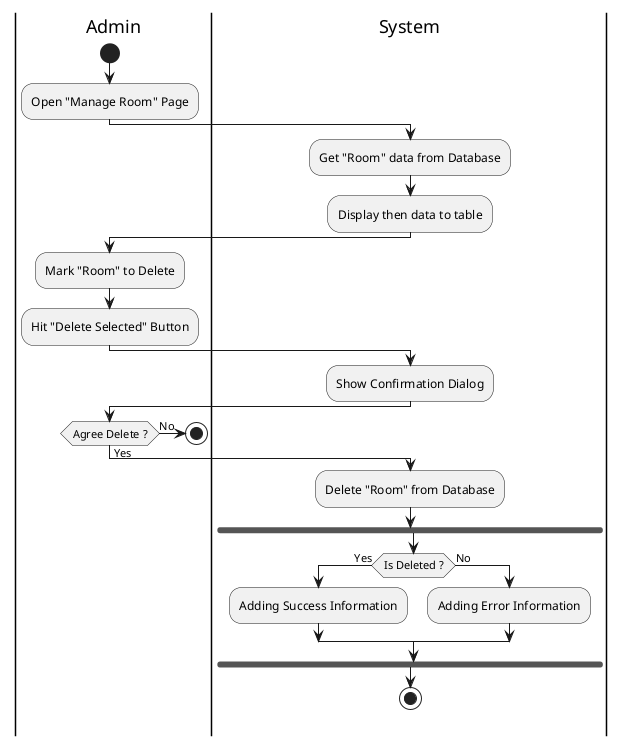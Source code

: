 @startuml DeleteRoom

skinparam ConditionEndStyle hline
skinparam Monochrome true
skinparam Shadowing false

|Admin|
start
:Open "Manage Room" Page;

|System|
:Get "Room" data from Database;
:Display then data to table;

|Admin|
:Mark "Room" to Delete;
:Hit "Delete Selected" Button;

|System|
:Show Confirmation Dialog;

|Admin|
if (Agree Delete ?) then (No)
    stop
else (Yes)
    |System|
    :Delete "Room" from Database;
    fork
        |System|
        if (Is Deleted ?) then (Yes)
            :Adding Success Information;
        else (No)
            :Adding Error Information;
        endif
    endfork
    stop
endif
@enduml